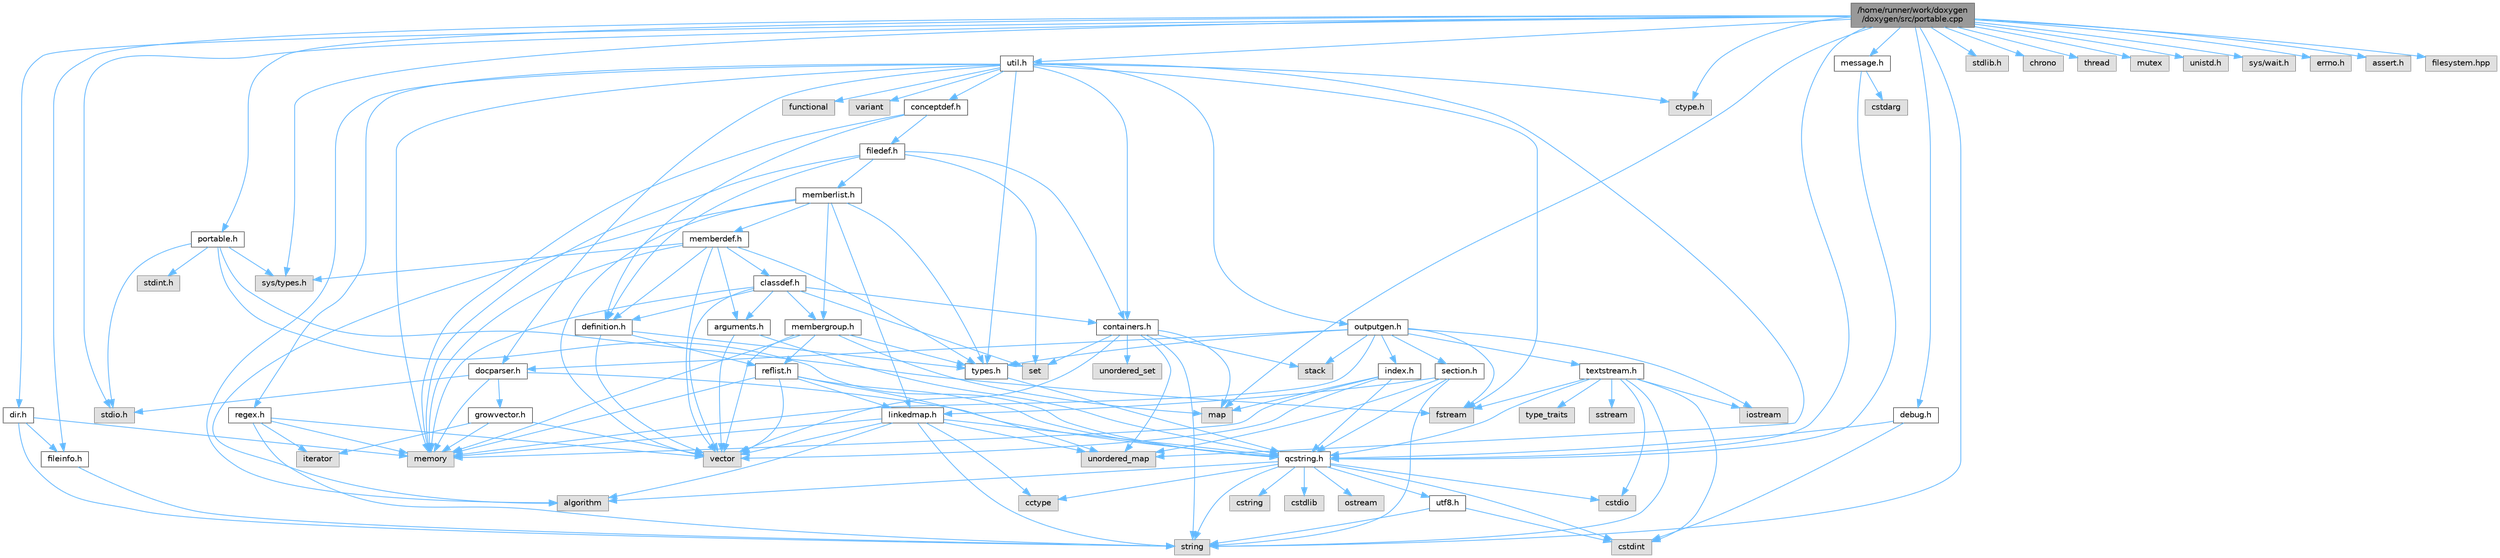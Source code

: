 digraph "/home/runner/work/doxygen/doxygen/src/portable.cpp"
{
 // INTERACTIVE_SVG=YES
 // LATEX_PDF_SIZE
  bgcolor="transparent";
  edge [fontname=Helvetica,fontsize=10,labelfontname=Helvetica,labelfontsize=10];
  node [fontname=Helvetica,fontsize=10,shape=box,height=0.2,width=0.4];
  Node1 [id="Node000001",label="/home/runner/work/doxygen\l/doxygen/src/portable.cpp",height=0.2,width=0.4,color="gray40", fillcolor="grey60", style="filled", fontcolor="black"];
  Node1 -> Node2 [id="edge1_Node000001_Node000002",color="steelblue1",style="solid"];
  Node2 [id="Node000002",label="portable.h",height=0.2,width=0.4,color="grey40", fillcolor="white", style="filled",URL="$d2/de2/portable_8h.html",tooltip="Portable versions of functions that are platform dependent."];
  Node2 -> Node3 [id="edge2_Node000002_Node000003",color="steelblue1",style="solid"];
  Node3 [id="Node000003",label="stdio.h",height=0.2,width=0.4,color="grey60", fillcolor="#E0E0E0", style="filled"];
  Node2 -> Node4 [id="edge3_Node000002_Node000004",color="steelblue1",style="solid"];
  Node4 [id="Node000004",label="sys/types.h",height=0.2,width=0.4,color="grey60", fillcolor="#E0E0E0", style="filled"];
  Node2 -> Node5 [id="edge4_Node000002_Node000005",color="steelblue1",style="solid"];
  Node5 [id="Node000005",label="stdint.h",height=0.2,width=0.4,color="grey60", fillcolor="#E0E0E0", style="filled"];
  Node2 -> Node6 [id="edge5_Node000002_Node000006",color="steelblue1",style="solid"];
  Node6 [id="Node000006",label="fstream",height=0.2,width=0.4,color="grey60", fillcolor="#E0E0E0", style="filled"];
  Node2 -> Node7 [id="edge6_Node000002_Node000007",color="steelblue1",style="solid"];
  Node7 [id="Node000007",label="qcstring.h",height=0.2,width=0.4,color="grey40", fillcolor="white", style="filled",URL="$d7/d5c/qcstring_8h.html",tooltip=" "];
  Node7 -> Node8 [id="edge7_Node000007_Node000008",color="steelblue1",style="solid"];
  Node8 [id="Node000008",label="string",height=0.2,width=0.4,color="grey60", fillcolor="#E0E0E0", style="filled"];
  Node7 -> Node9 [id="edge8_Node000007_Node000009",color="steelblue1",style="solid"];
  Node9 [id="Node000009",label="algorithm",height=0.2,width=0.4,color="grey60", fillcolor="#E0E0E0", style="filled"];
  Node7 -> Node10 [id="edge9_Node000007_Node000010",color="steelblue1",style="solid"];
  Node10 [id="Node000010",label="cctype",height=0.2,width=0.4,color="grey60", fillcolor="#E0E0E0", style="filled"];
  Node7 -> Node11 [id="edge10_Node000007_Node000011",color="steelblue1",style="solid"];
  Node11 [id="Node000011",label="cstring",height=0.2,width=0.4,color="grey60", fillcolor="#E0E0E0", style="filled"];
  Node7 -> Node12 [id="edge11_Node000007_Node000012",color="steelblue1",style="solid"];
  Node12 [id="Node000012",label="cstdio",height=0.2,width=0.4,color="grey60", fillcolor="#E0E0E0", style="filled"];
  Node7 -> Node13 [id="edge12_Node000007_Node000013",color="steelblue1",style="solid"];
  Node13 [id="Node000013",label="cstdlib",height=0.2,width=0.4,color="grey60", fillcolor="#E0E0E0", style="filled"];
  Node7 -> Node14 [id="edge13_Node000007_Node000014",color="steelblue1",style="solid"];
  Node14 [id="Node000014",label="cstdint",height=0.2,width=0.4,color="grey60", fillcolor="#E0E0E0", style="filled"];
  Node7 -> Node15 [id="edge14_Node000007_Node000015",color="steelblue1",style="solid"];
  Node15 [id="Node000015",label="ostream",height=0.2,width=0.4,color="grey60", fillcolor="#E0E0E0", style="filled"];
  Node7 -> Node16 [id="edge15_Node000007_Node000016",color="steelblue1",style="solid"];
  Node16 [id="Node000016",label="utf8.h",height=0.2,width=0.4,color="grey40", fillcolor="white", style="filled",URL="$db/d7c/utf8_8h.html",tooltip="Various UTF8 related helper functions."];
  Node16 -> Node14 [id="edge16_Node000016_Node000014",color="steelblue1",style="solid"];
  Node16 -> Node8 [id="edge17_Node000016_Node000008",color="steelblue1",style="solid"];
  Node1 -> Node7 [id="edge18_Node000001_Node000007",color="steelblue1",style="solid"];
  Node1 -> Node17 [id="edge19_Node000001_Node000017",color="steelblue1",style="solid"];
  Node17 [id="Node000017",label="stdlib.h",height=0.2,width=0.4,color="grey60", fillcolor="#E0E0E0", style="filled"];
  Node1 -> Node3 [id="edge20_Node000001_Node000003",color="steelblue1",style="solid"];
  Node1 -> Node18 [id="edge21_Node000001_Node000018",color="steelblue1",style="solid"];
  Node18 [id="Node000018",label="chrono",height=0.2,width=0.4,color="grey60", fillcolor="#E0E0E0", style="filled"];
  Node1 -> Node19 [id="edge22_Node000001_Node000019",color="steelblue1",style="solid"];
  Node19 [id="Node000019",label="thread",height=0.2,width=0.4,color="grey60", fillcolor="#E0E0E0", style="filled"];
  Node1 -> Node20 [id="edge23_Node000001_Node000020",color="steelblue1",style="solid"];
  Node20 [id="Node000020",label="mutex",height=0.2,width=0.4,color="grey60", fillcolor="#E0E0E0", style="filled"];
  Node1 -> Node21 [id="edge24_Node000001_Node000021",color="steelblue1",style="solid"];
  Node21 [id="Node000021",label="map",height=0.2,width=0.4,color="grey60", fillcolor="#E0E0E0", style="filled"];
  Node1 -> Node22 [id="edge25_Node000001_Node000022",color="steelblue1",style="solid"];
  Node22 [id="Node000022",label="unistd.h",height=0.2,width=0.4,color="grey60", fillcolor="#E0E0E0", style="filled"];
  Node1 -> Node4 [id="edge26_Node000001_Node000004",color="steelblue1",style="solid"];
  Node1 -> Node23 [id="edge27_Node000001_Node000023",color="steelblue1",style="solid"];
  Node23 [id="Node000023",label="sys/wait.h",height=0.2,width=0.4,color="grey60", fillcolor="#E0E0E0", style="filled"];
  Node1 -> Node24 [id="edge28_Node000001_Node000024",color="steelblue1",style="solid"];
  Node24 [id="Node000024",label="errno.h",height=0.2,width=0.4,color="grey60", fillcolor="#E0E0E0", style="filled"];
  Node1 -> Node25 [id="edge29_Node000001_Node000025",color="steelblue1",style="solid"];
  Node25 [id="Node000025",label="assert.h",height=0.2,width=0.4,color="grey60", fillcolor="#E0E0E0", style="filled"];
  Node1 -> Node26 [id="edge30_Node000001_Node000026",color="steelblue1",style="solid"];
  Node26 [id="Node000026",label="ctype.h",height=0.2,width=0.4,color="grey60", fillcolor="#E0E0E0", style="filled"];
  Node1 -> Node8 [id="edge31_Node000001_Node000008",color="steelblue1",style="solid"];
  Node1 -> Node27 [id="edge32_Node000001_Node000027",color="steelblue1",style="solid"];
  Node27 [id="Node000027",label="fileinfo.h",height=0.2,width=0.4,color="grey40", fillcolor="white", style="filled",URL="$df/d45/fileinfo_8h.html",tooltip=" "];
  Node27 -> Node8 [id="edge33_Node000027_Node000008",color="steelblue1",style="solid"];
  Node1 -> Node28 [id="edge34_Node000001_Node000028",color="steelblue1",style="solid"];
  Node28 [id="Node000028",label="message.h",height=0.2,width=0.4,color="grey40", fillcolor="white", style="filled",URL="$d2/d0d/message_8h.html",tooltip=" "];
  Node28 -> Node29 [id="edge35_Node000028_Node000029",color="steelblue1",style="solid"];
  Node29 [id="Node000029",label="cstdarg",height=0.2,width=0.4,color="grey60", fillcolor="#E0E0E0", style="filled"];
  Node28 -> Node7 [id="edge36_Node000028_Node000007",color="steelblue1",style="solid"];
  Node1 -> Node30 [id="edge37_Node000001_Node000030",color="steelblue1",style="solid"];
  Node30 [id="Node000030",label="util.h",height=0.2,width=0.4,color="grey40", fillcolor="white", style="filled",URL="$d8/d3c/util_8h.html",tooltip="A bunch of utility functions."];
  Node30 -> Node31 [id="edge38_Node000030_Node000031",color="steelblue1",style="solid"];
  Node31 [id="Node000031",label="memory",height=0.2,width=0.4,color="grey60", fillcolor="#E0E0E0", style="filled"];
  Node30 -> Node32 [id="edge39_Node000030_Node000032",color="steelblue1",style="solid"];
  Node32 [id="Node000032",label="unordered_map",height=0.2,width=0.4,color="grey60", fillcolor="#E0E0E0", style="filled"];
  Node30 -> Node9 [id="edge40_Node000030_Node000009",color="steelblue1",style="solid"];
  Node30 -> Node33 [id="edge41_Node000030_Node000033",color="steelblue1",style="solid"];
  Node33 [id="Node000033",label="functional",height=0.2,width=0.4,color="grey60", fillcolor="#E0E0E0", style="filled"];
  Node30 -> Node6 [id="edge42_Node000030_Node000006",color="steelblue1",style="solid"];
  Node30 -> Node34 [id="edge43_Node000030_Node000034",color="steelblue1",style="solid"];
  Node34 [id="Node000034",label="variant",height=0.2,width=0.4,color="grey60", fillcolor="#E0E0E0", style="filled"];
  Node30 -> Node26 [id="edge44_Node000030_Node000026",color="steelblue1",style="solid"];
  Node30 -> Node35 [id="edge45_Node000030_Node000035",color="steelblue1",style="solid"];
  Node35 [id="Node000035",label="types.h",height=0.2,width=0.4,color="grey40", fillcolor="white", style="filled",URL="$d9/d49/types_8h.html",tooltip="This file contains a number of basic enums and types."];
  Node35 -> Node7 [id="edge46_Node000035_Node000007",color="steelblue1",style="solid"];
  Node30 -> Node36 [id="edge47_Node000030_Node000036",color="steelblue1",style="solid"];
  Node36 [id="Node000036",label="docparser.h",height=0.2,width=0.4,color="grey40", fillcolor="white", style="filled",URL="$de/d9c/docparser_8h.html",tooltip=" "];
  Node36 -> Node3 [id="edge48_Node000036_Node000003",color="steelblue1",style="solid"];
  Node36 -> Node31 [id="edge49_Node000036_Node000031",color="steelblue1",style="solid"];
  Node36 -> Node7 [id="edge50_Node000036_Node000007",color="steelblue1",style="solid"];
  Node36 -> Node37 [id="edge51_Node000036_Node000037",color="steelblue1",style="solid"];
  Node37 [id="Node000037",label="growvector.h",height=0.2,width=0.4,color="grey40", fillcolor="white", style="filled",URL="$d7/d50/growvector_8h.html",tooltip=" "];
  Node37 -> Node38 [id="edge52_Node000037_Node000038",color="steelblue1",style="solid"];
  Node38 [id="Node000038",label="vector",height=0.2,width=0.4,color="grey60", fillcolor="#E0E0E0", style="filled"];
  Node37 -> Node31 [id="edge53_Node000037_Node000031",color="steelblue1",style="solid"];
  Node37 -> Node39 [id="edge54_Node000037_Node000039",color="steelblue1",style="solid"];
  Node39 [id="Node000039",label="iterator",height=0.2,width=0.4,color="grey60", fillcolor="#E0E0E0", style="filled"];
  Node30 -> Node40 [id="edge55_Node000030_Node000040",color="steelblue1",style="solid"];
  Node40 [id="Node000040",label="containers.h",height=0.2,width=0.4,color="grey40", fillcolor="white", style="filled",URL="$d5/d75/containers_8h.html",tooltip=" "];
  Node40 -> Node38 [id="edge56_Node000040_Node000038",color="steelblue1",style="solid"];
  Node40 -> Node8 [id="edge57_Node000040_Node000008",color="steelblue1",style="solid"];
  Node40 -> Node41 [id="edge58_Node000040_Node000041",color="steelblue1",style="solid"];
  Node41 [id="Node000041",label="set",height=0.2,width=0.4,color="grey60", fillcolor="#E0E0E0", style="filled"];
  Node40 -> Node21 [id="edge59_Node000040_Node000021",color="steelblue1",style="solid"];
  Node40 -> Node42 [id="edge60_Node000040_Node000042",color="steelblue1",style="solid"];
  Node42 [id="Node000042",label="unordered_set",height=0.2,width=0.4,color="grey60", fillcolor="#E0E0E0", style="filled"];
  Node40 -> Node32 [id="edge61_Node000040_Node000032",color="steelblue1",style="solid"];
  Node40 -> Node43 [id="edge62_Node000040_Node000043",color="steelblue1",style="solid"];
  Node43 [id="Node000043",label="stack",height=0.2,width=0.4,color="grey60", fillcolor="#E0E0E0", style="filled"];
  Node30 -> Node44 [id="edge63_Node000030_Node000044",color="steelblue1",style="solid"];
  Node44 [id="Node000044",label="outputgen.h",height=0.2,width=0.4,color="grey40", fillcolor="white", style="filled",URL="$df/d06/outputgen_8h.html",tooltip=" "];
  Node44 -> Node31 [id="edge64_Node000044_Node000031",color="steelblue1",style="solid"];
  Node44 -> Node43 [id="edge65_Node000044_Node000043",color="steelblue1",style="solid"];
  Node44 -> Node45 [id="edge66_Node000044_Node000045",color="steelblue1",style="solid"];
  Node45 [id="Node000045",label="iostream",height=0.2,width=0.4,color="grey60", fillcolor="#E0E0E0", style="filled"];
  Node44 -> Node6 [id="edge67_Node000044_Node000006",color="steelblue1",style="solid"];
  Node44 -> Node35 [id="edge68_Node000044_Node000035",color="steelblue1",style="solid"];
  Node44 -> Node46 [id="edge69_Node000044_Node000046",color="steelblue1",style="solid"];
  Node46 [id="Node000046",label="index.h",height=0.2,width=0.4,color="grey40", fillcolor="white", style="filled",URL="$d1/db5/index_8h.html",tooltip=" "];
  Node46 -> Node31 [id="edge70_Node000046_Node000031",color="steelblue1",style="solid"];
  Node46 -> Node38 [id="edge71_Node000046_Node000038",color="steelblue1",style="solid"];
  Node46 -> Node21 [id="edge72_Node000046_Node000021",color="steelblue1",style="solid"];
  Node46 -> Node7 [id="edge73_Node000046_Node000007",color="steelblue1",style="solid"];
  Node44 -> Node47 [id="edge74_Node000044_Node000047",color="steelblue1",style="solid"];
  Node47 [id="Node000047",label="section.h",height=0.2,width=0.4,color="grey40", fillcolor="white", style="filled",URL="$d1/d2a/section_8h.html",tooltip=" "];
  Node47 -> Node8 [id="edge75_Node000047_Node000008",color="steelblue1",style="solid"];
  Node47 -> Node32 [id="edge76_Node000047_Node000032",color="steelblue1",style="solid"];
  Node47 -> Node7 [id="edge77_Node000047_Node000007",color="steelblue1",style="solid"];
  Node47 -> Node48 [id="edge78_Node000047_Node000048",color="steelblue1",style="solid"];
  Node48 [id="Node000048",label="linkedmap.h",height=0.2,width=0.4,color="grey40", fillcolor="white", style="filled",URL="$da/de1/linkedmap_8h.html",tooltip=" "];
  Node48 -> Node32 [id="edge79_Node000048_Node000032",color="steelblue1",style="solid"];
  Node48 -> Node38 [id="edge80_Node000048_Node000038",color="steelblue1",style="solid"];
  Node48 -> Node31 [id="edge81_Node000048_Node000031",color="steelblue1",style="solid"];
  Node48 -> Node8 [id="edge82_Node000048_Node000008",color="steelblue1",style="solid"];
  Node48 -> Node9 [id="edge83_Node000048_Node000009",color="steelblue1",style="solid"];
  Node48 -> Node10 [id="edge84_Node000048_Node000010",color="steelblue1",style="solid"];
  Node48 -> Node7 [id="edge85_Node000048_Node000007",color="steelblue1",style="solid"];
  Node44 -> Node49 [id="edge86_Node000044_Node000049",color="steelblue1",style="solid"];
  Node49 [id="Node000049",label="textstream.h",height=0.2,width=0.4,color="grey40", fillcolor="white", style="filled",URL="$d4/d7d/textstream_8h.html",tooltip=" "];
  Node49 -> Node8 [id="edge87_Node000049_Node000008",color="steelblue1",style="solid"];
  Node49 -> Node45 [id="edge88_Node000049_Node000045",color="steelblue1",style="solid"];
  Node49 -> Node50 [id="edge89_Node000049_Node000050",color="steelblue1",style="solid"];
  Node50 [id="Node000050",label="sstream",height=0.2,width=0.4,color="grey60", fillcolor="#E0E0E0", style="filled"];
  Node49 -> Node14 [id="edge90_Node000049_Node000014",color="steelblue1",style="solid"];
  Node49 -> Node12 [id="edge91_Node000049_Node000012",color="steelblue1",style="solid"];
  Node49 -> Node6 [id="edge92_Node000049_Node000006",color="steelblue1",style="solid"];
  Node49 -> Node51 [id="edge93_Node000049_Node000051",color="steelblue1",style="solid"];
  Node51 [id="Node000051",label="type_traits",height=0.2,width=0.4,color="grey60", fillcolor="#E0E0E0", style="filled"];
  Node49 -> Node7 [id="edge94_Node000049_Node000007",color="steelblue1",style="solid"];
  Node44 -> Node36 [id="edge95_Node000044_Node000036",color="steelblue1",style="solid"];
  Node30 -> Node52 [id="edge96_Node000030_Node000052",color="steelblue1",style="solid"];
  Node52 [id="Node000052",label="regex.h",height=0.2,width=0.4,color="grey40", fillcolor="white", style="filled",URL="$d1/d21/regex_8h.html",tooltip=" "];
  Node52 -> Node31 [id="edge97_Node000052_Node000031",color="steelblue1",style="solid"];
  Node52 -> Node8 [id="edge98_Node000052_Node000008",color="steelblue1",style="solid"];
  Node52 -> Node38 [id="edge99_Node000052_Node000038",color="steelblue1",style="solid"];
  Node52 -> Node39 [id="edge100_Node000052_Node000039",color="steelblue1",style="solid"];
  Node30 -> Node53 [id="edge101_Node000030_Node000053",color="steelblue1",style="solid"];
  Node53 [id="Node000053",label="conceptdef.h",height=0.2,width=0.4,color="grey40", fillcolor="white", style="filled",URL="$da/df1/conceptdef_8h.html",tooltip=" "];
  Node53 -> Node31 [id="edge102_Node000053_Node000031",color="steelblue1",style="solid"];
  Node53 -> Node54 [id="edge103_Node000053_Node000054",color="steelblue1",style="solid"];
  Node54 [id="Node000054",label="definition.h",height=0.2,width=0.4,color="grey40", fillcolor="white", style="filled",URL="$df/da1/definition_8h.html",tooltip=" "];
  Node54 -> Node38 [id="edge104_Node000054_Node000038",color="steelblue1",style="solid"];
  Node54 -> Node35 [id="edge105_Node000054_Node000035",color="steelblue1",style="solid"];
  Node54 -> Node55 [id="edge106_Node000054_Node000055",color="steelblue1",style="solid"];
  Node55 [id="Node000055",label="reflist.h",height=0.2,width=0.4,color="grey40", fillcolor="white", style="filled",URL="$d1/d02/reflist_8h.html",tooltip=" "];
  Node55 -> Node38 [id="edge107_Node000055_Node000038",color="steelblue1",style="solid"];
  Node55 -> Node32 [id="edge108_Node000055_Node000032",color="steelblue1",style="solid"];
  Node55 -> Node31 [id="edge109_Node000055_Node000031",color="steelblue1",style="solid"];
  Node55 -> Node7 [id="edge110_Node000055_Node000007",color="steelblue1",style="solid"];
  Node55 -> Node48 [id="edge111_Node000055_Node000048",color="steelblue1",style="solid"];
  Node53 -> Node56 [id="edge112_Node000053_Node000056",color="steelblue1",style="solid"];
  Node56 [id="Node000056",label="filedef.h",height=0.2,width=0.4,color="grey40", fillcolor="white", style="filled",URL="$d4/d3a/filedef_8h.html",tooltip=" "];
  Node56 -> Node31 [id="edge113_Node000056_Node000031",color="steelblue1",style="solid"];
  Node56 -> Node41 [id="edge114_Node000056_Node000041",color="steelblue1",style="solid"];
  Node56 -> Node54 [id="edge115_Node000056_Node000054",color="steelblue1",style="solid"];
  Node56 -> Node57 [id="edge116_Node000056_Node000057",color="steelblue1",style="solid"];
  Node57 [id="Node000057",label="memberlist.h",height=0.2,width=0.4,color="grey40", fillcolor="white", style="filled",URL="$dd/d78/memberlist_8h.html",tooltip=" "];
  Node57 -> Node38 [id="edge117_Node000057_Node000038",color="steelblue1",style="solid"];
  Node57 -> Node9 [id="edge118_Node000057_Node000009",color="steelblue1",style="solid"];
  Node57 -> Node58 [id="edge119_Node000057_Node000058",color="steelblue1",style="solid"];
  Node58 [id="Node000058",label="memberdef.h",height=0.2,width=0.4,color="grey40", fillcolor="white", style="filled",URL="$d4/d46/memberdef_8h.html",tooltip=" "];
  Node58 -> Node38 [id="edge120_Node000058_Node000038",color="steelblue1",style="solid"];
  Node58 -> Node31 [id="edge121_Node000058_Node000031",color="steelblue1",style="solid"];
  Node58 -> Node4 [id="edge122_Node000058_Node000004",color="steelblue1",style="solid"];
  Node58 -> Node35 [id="edge123_Node000058_Node000035",color="steelblue1",style="solid"];
  Node58 -> Node54 [id="edge124_Node000058_Node000054",color="steelblue1",style="solid"];
  Node58 -> Node59 [id="edge125_Node000058_Node000059",color="steelblue1",style="solid"];
  Node59 [id="Node000059",label="arguments.h",height=0.2,width=0.4,color="grey40", fillcolor="white", style="filled",URL="$df/d9b/arguments_8h.html",tooltip=" "];
  Node59 -> Node38 [id="edge126_Node000059_Node000038",color="steelblue1",style="solid"];
  Node59 -> Node7 [id="edge127_Node000059_Node000007",color="steelblue1",style="solid"];
  Node58 -> Node60 [id="edge128_Node000058_Node000060",color="steelblue1",style="solid"];
  Node60 [id="Node000060",label="classdef.h",height=0.2,width=0.4,color="grey40", fillcolor="white", style="filled",URL="$d1/da6/classdef_8h.html",tooltip=" "];
  Node60 -> Node31 [id="edge129_Node000060_Node000031",color="steelblue1",style="solid"];
  Node60 -> Node38 [id="edge130_Node000060_Node000038",color="steelblue1",style="solid"];
  Node60 -> Node41 [id="edge131_Node000060_Node000041",color="steelblue1",style="solid"];
  Node60 -> Node40 [id="edge132_Node000060_Node000040",color="steelblue1",style="solid"];
  Node60 -> Node54 [id="edge133_Node000060_Node000054",color="steelblue1",style="solid"];
  Node60 -> Node59 [id="edge134_Node000060_Node000059",color="steelblue1",style="solid"];
  Node60 -> Node61 [id="edge135_Node000060_Node000061",color="steelblue1",style="solid"];
  Node61 [id="Node000061",label="membergroup.h",height=0.2,width=0.4,color="grey40", fillcolor="white", style="filled",URL="$d9/d11/membergroup_8h.html",tooltip=" "];
  Node61 -> Node38 [id="edge136_Node000061_Node000038",color="steelblue1",style="solid"];
  Node61 -> Node21 [id="edge137_Node000061_Node000021",color="steelblue1",style="solid"];
  Node61 -> Node31 [id="edge138_Node000061_Node000031",color="steelblue1",style="solid"];
  Node61 -> Node35 [id="edge139_Node000061_Node000035",color="steelblue1",style="solid"];
  Node61 -> Node55 [id="edge140_Node000061_Node000055",color="steelblue1",style="solid"];
  Node57 -> Node48 [id="edge141_Node000057_Node000048",color="steelblue1",style="solid"];
  Node57 -> Node35 [id="edge142_Node000057_Node000035",color="steelblue1",style="solid"];
  Node57 -> Node61 [id="edge143_Node000057_Node000061",color="steelblue1",style="solid"];
  Node56 -> Node40 [id="edge144_Node000056_Node000040",color="steelblue1",style="solid"];
  Node1 -> Node62 [id="edge145_Node000001_Node000062",color="steelblue1",style="solid"];
  Node62 [id="Node000062",label="dir.h",height=0.2,width=0.4,color="grey40", fillcolor="white", style="filled",URL="$df/d9c/dir_8h.html",tooltip=" "];
  Node62 -> Node8 [id="edge146_Node000062_Node000008",color="steelblue1",style="solid"];
  Node62 -> Node31 [id="edge147_Node000062_Node000031",color="steelblue1",style="solid"];
  Node62 -> Node27 [id="edge148_Node000062_Node000027",color="steelblue1",style="solid"];
  Node1 -> Node63 [id="edge149_Node000001_Node000063",color="steelblue1",style="solid"];
  Node63 [id="Node000063",label="debug.h",height=0.2,width=0.4,color="grey40", fillcolor="white", style="filled",URL="$db/d16/debug_8h.html",tooltip=" "];
  Node63 -> Node14 [id="edge150_Node000063_Node000014",color="steelblue1",style="solid"];
  Node63 -> Node7 [id="edge151_Node000063_Node000007",color="steelblue1",style="solid"];
  Node1 -> Node64 [id="edge152_Node000001_Node000064",color="steelblue1",style="solid"];
  Node64 [id="Node000064",label="filesystem.hpp",height=0.2,width=0.4,color="grey60", fillcolor="#E0E0E0", style="filled"];
}
